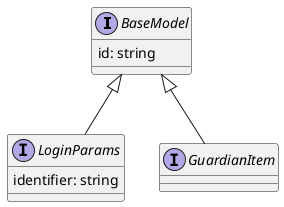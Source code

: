 @startuml model

interface BaseModel {
    id: string
}

interface LoginParams extends BaseModel {
    identifier: string
}

interface GuardianItem extends BaseModel {
    
}

@enduml
